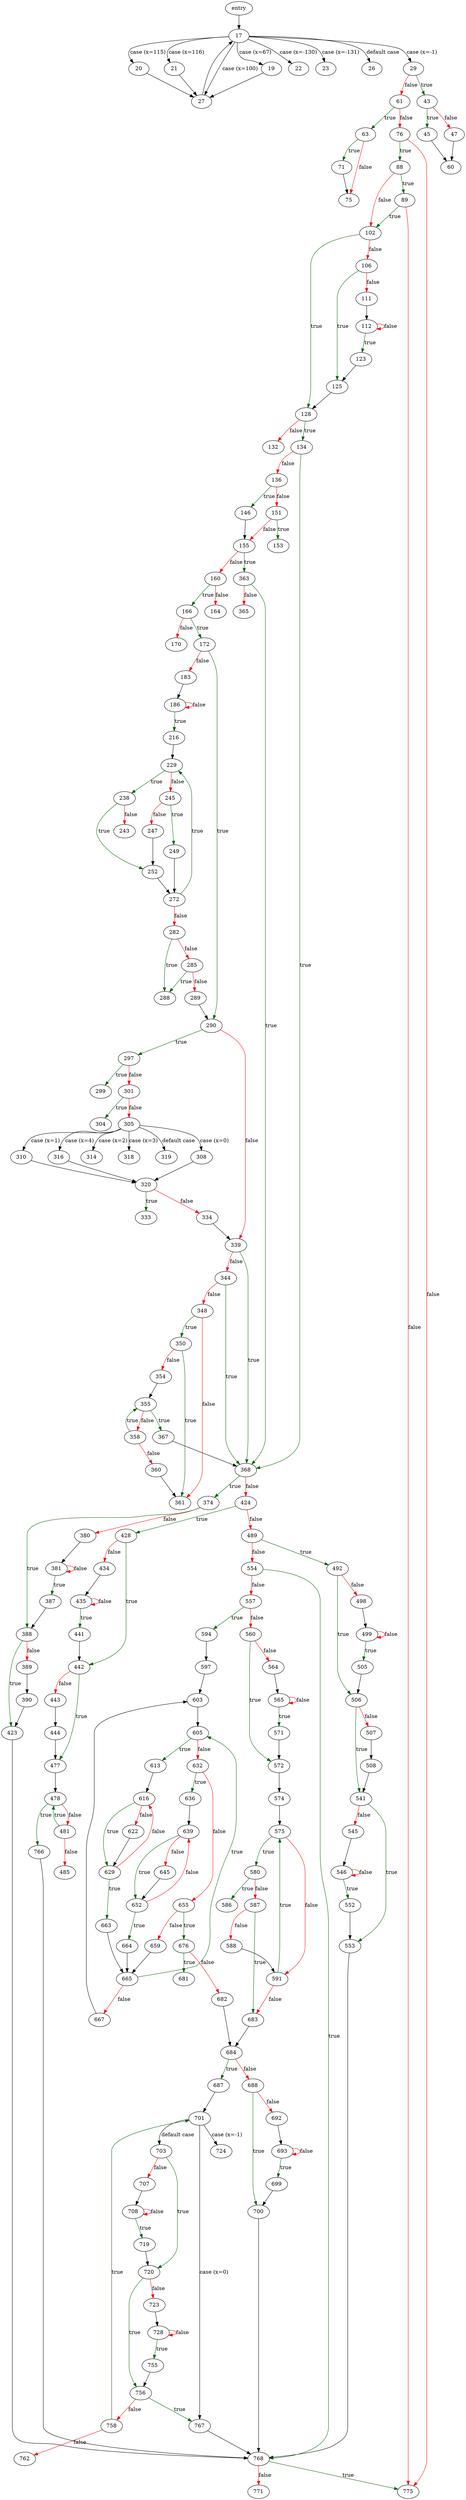 digraph "main" {
	// Node definitions.
	2 [label=entry];
	17;
	19;
	20;
	21;
	22;
	23;
	26;
	27;
	29;
	43;
	45;
	47;
	60;
	61;
	63;
	71;
	75;
	76;
	88;
	89;
	102;
	106;
	111;
	112;
	123;
	125;
	128;
	132;
	134;
	136;
	146;
	151;
	153;
	155;
	160;
	164;
	166;
	170;
	172;
	183;
	186;
	216;
	229;
	238;
	243;
	245;
	247;
	249;
	252;
	272;
	282;
	285;
	288;
	289;
	290;
	297;
	299;
	301;
	304;
	305;
	308;
	310;
	314;
	316;
	318;
	319;
	320;
	333;
	334;
	339;
	344;
	348;
	350;
	354;
	355;
	358;
	360;
	361;
	363;
	365;
	367;
	368;
	374;
	380;
	381;
	387;
	388;
	389;
	390;
	423;
	424;
	428;
	434;
	435;
	441;
	442;
	443;
	444;
	477;
	478;
	481;
	485;
	489;
	492;
	498;
	499;
	505;
	506;
	507;
	508;
	541;
	545;
	546;
	552;
	553;
	554;
	557;
	560;
	564;
	565;
	571;
	572;
	574;
	575;
	580;
	586;
	587;
	588;
	591;
	594;
	597;
	603;
	605;
	613;
	616;
	622;
	629;
	632;
	636;
	639;
	645;
	652;
	655;
	659;
	663;
	664;
	665;
	667;
	676;
	681;
	682;
	683;
	684;
	687;
	688;
	692;
	693;
	699;
	700;
	701;
	703;
	707;
	708;
	719;
	720;
	723;
	724;
	728;
	755;
	756;
	758;
	762;
	766;
	767;
	768;
	771;
	775;

	// Edge definitions.
	2 -> 17;
	17 -> 19 [label="case (x=67)"];
	17 -> 20 [label="case (x=115)"];
	17 -> 21 [label="case (x=116)"];
	17 -> 22 [label="case (x=-130)"];
	17 -> 23 [label="case (x=-131)"];
	17 -> 26 [label="default case"];
	17 -> 27 [label="case (x=100)"];
	17 -> 29 [label="case (x=-1)"];
	19 -> 27;
	20 -> 27;
	21 -> 27;
	27 -> 17;
	29 -> 43 [
		color=darkgreen
		label=true
	];
	29 -> 61 [
		color=red
		label=false
	];
	43 -> 45 [
		color=darkgreen
		label=true
	];
	43 -> 47 [
		color=red
		label=false
	];
	45 -> 60;
	47 -> 60;
	61 -> 63 [
		color=darkgreen
		label=true
	];
	61 -> 76 [
		color=red
		label=false
	];
	63 -> 71 [
		color=darkgreen
		label=true
	];
	63 -> 75 [
		color=red
		label=false
	];
	71 -> 75;
	76 -> 88 [
		color=darkgreen
		label=true
	];
	76 -> 775 [
		color=red
		label=false
	];
	88 -> 89 [
		color=darkgreen
		label=true
	];
	88 -> 102 [
		color=red
		label=false
	];
	89 -> 102 [
		color=darkgreen
		label=true
	];
	89 -> 775 [
		color=red
		label=false
	];
	102 -> 106 [
		color=red
		label=false
	];
	102 -> 128 [
		color=darkgreen
		label=true
	];
	106 -> 111 [
		color=red
		label=false
	];
	106 -> 125 [
		color=darkgreen
		label=true
	];
	111 -> 112;
	112 -> 112 [
		color=red
		label=false
	];
	112 -> 123 [
		color=darkgreen
		label=true
	];
	123 -> 125;
	125 -> 128;
	128 -> 132 [
		color=red
		label=false
	];
	128 -> 134 [
		color=darkgreen
		label=true
	];
	134 -> 136 [
		color=red
		label=false
	];
	134 -> 368 [
		color=darkgreen
		label=true
	];
	136 -> 146 [
		color=darkgreen
		label=true
	];
	136 -> 151 [
		color=red
		label=false
	];
	146 -> 155;
	151 -> 153 [
		color=darkgreen
		label=true
	];
	151 -> 155 [
		color=red
		label=false
	];
	155 -> 160 [
		color=red
		label=false
	];
	155 -> 363 [
		color=darkgreen
		label=true
	];
	160 -> 164 [
		color=red
		label=false
	];
	160 -> 166 [
		color=darkgreen
		label=true
	];
	166 -> 170 [
		color=red
		label=false
	];
	166 -> 172 [
		color=darkgreen
		label=true
	];
	172 -> 183 [
		color=red
		label=false
	];
	172 -> 290 [
		color=darkgreen
		label=true
	];
	183 -> 186;
	186 -> 186 [
		color=red
		label=false
	];
	186 -> 216 [
		color=darkgreen
		label=true
	];
	216 -> 229;
	229 -> 238 [
		color=darkgreen
		label=true
	];
	229 -> 245 [
		color=red
		label=false
	];
	238 -> 243 [
		color=red
		label=false
	];
	238 -> 252 [
		color=darkgreen
		label=true
	];
	245 -> 247 [
		color=red
		label=false
	];
	245 -> 249 [
		color=darkgreen
		label=true
	];
	247 -> 252;
	249 -> 272;
	252 -> 272;
	272 -> 229 [
		color=darkgreen
		label=true
	];
	272 -> 282 [
		color=red
		label=false
	];
	282 -> 285 [
		color=red
		label=false
	];
	282 -> 288 [
		color=darkgreen
		label=true
	];
	285 -> 288 [
		color=darkgreen
		label=true
	];
	285 -> 289 [
		color=red
		label=false
	];
	289 -> 290;
	290 -> 297 [
		color=darkgreen
		label=true
	];
	290 -> 339 [
		color=red
		label=false
	];
	297 -> 299 [
		color=darkgreen
		label=true
	];
	297 -> 301 [
		color=red
		label=false
	];
	301 -> 304 [
		color=darkgreen
		label=true
	];
	301 -> 305 [
		color=red
		label=false
	];
	305 -> 308 [label="case (x=0)"];
	305 -> 310 [label="case (x=1)"];
	305 -> 314 [label="case (x=2)"];
	305 -> 316 [label="case (x=4)"];
	305 -> 318 [label="case (x=3)"];
	305 -> 319 [label="default case"];
	308 -> 320;
	310 -> 320;
	316 -> 320;
	320 -> 333 [
		color=darkgreen
		label=true
	];
	320 -> 334 [
		color=red
		label=false
	];
	334 -> 339;
	339 -> 344 [
		color=red
		label=false
	];
	339 -> 368 [
		color=darkgreen
		label=true
	];
	344 -> 348 [
		color=red
		label=false
	];
	344 -> 368 [
		color=darkgreen
		label=true
	];
	348 -> 350 [
		color=darkgreen
		label=true
	];
	348 -> 361 [
		color=red
		label=false
	];
	350 -> 354 [
		color=red
		label=false
	];
	350 -> 361 [
		color=darkgreen
		label=true
	];
	354 -> 355;
	355 -> 358 [
		color=red
		label=false
	];
	355 -> 367 [
		color=darkgreen
		label=true
	];
	358 -> 355 [
		color=darkgreen
		label=true
	];
	358 -> 360 [
		color=red
		label=false
	];
	360 -> 361;
	363 -> 365 [
		color=red
		label=false
	];
	363 -> 368 [
		color=darkgreen
		label=true
	];
	367 -> 368;
	368 -> 374 [
		color=darkgreen
		label=true
	];
	368 -> 424 [
		color=red
		label=false
	];
	374 -> 380 [
		color=red
		label=false
	];
	374 -> 388 [
		color=darkgreen
		label=true
	];
	380 -> 381;
	381 -> 381 [
		color=red
		label=false
	];
	381 -> 387 [
		color=darkgreen
		label=true
	];
	387 -> 388;
	388 -> 389 [
		color=red
		label=false
	];
	388 -> 423 [
		color=darkgreen
		label=true
	];
	389 -> 390;
	390 -> 423;
	423 -> 768;
	424 -> 428 [
		color=darkgreen
		label=true
	];
	424 -> 489 [
		color=red
		label=false
	];
	428 -> 434 [
		color=red
		label=false
	];
	428 -> 442 [
		color=darkgreen
		label=true
	];
	434 -> 435;
	435 -> 435 [
		color=red
		label=false
	];
	435 -> 441 [
		color=darkgreen
		label=true
	];
	441 -> 442;
	442 -> 443 [
		color=red
		label=false
	];
	442 -> 477 [
		color=darkgreen
		label=true
	];
	443 -> 444;
	444 -> 477;
	477 -> 478;
	478 -> 481 [
		color=red
		label=false
	];
	478 -> 766 [
		color=darkgreen
		label=true
	];
	481 -> 478 [
		color=darkgreen
		label=true
	];
	481 -> 485 [
		color=red
		label=false
	];
	489 -> 492 [
		color=darkgreen
		label=true
	];
	489 -> 554 [
		color=red
		label=false
	];
	492 -> 498 [
		color=red
		label=false
	];
	492 -> 506 [
		color=darkgreen
		label=true
	];
	498 -> 499;
	499 -> 499 [
		color=red
		label=false
	];
	499 -> 505 [
		color=darkgreen
		label=true
	];
	505 -> 506;
	506 -> 507 [
		color=red
		label=false
	];
	506 -> 541 [
		color=darkgreen
		label=true
	];
	507 -> 508;
	508 -> 541;
	541 -> 545 [
		color=red
		label=false
	];
	541 -> 553 [
		color=darkgreen
		label=true
	];
	545 -> 546;
	546 -> 546 [
		color=red
		label=false
	];
	546 -> 552 [
		color=darkgreen
		label=true
	];
	552 -> 553;
	553 -> 768;
	554 -> 557 [
		color=red
		label=false
	];
	554 -> 768 [
		color=darkgreen
		label=true
	];
	557 -> 560 [
		color=red
		label=false
	];
	557 -> 594 [
		color=darkgreen
		label=true
	];
	560 -> 564 [
		color=red
		label=false
	];
	560 -> 572 [
		color=darkgreen
		label=true
	];
	564 -> 565;
	565 -> 565 [
		color=red
		label=false
	];
	565 -> 571 [
		color=darkgreen
		label=true
	];
	571 -> 572;
	572 -> 574;
	574 -> 575;
	575 -> 580 [
		color=darkgreen
		label=true
	];
	575 -> 591 [
		color=red
		label=false
	];
	580 -> 586 [
		color=darkgreen
		label=true
	];
	580 -> 587 [
		color=red
		label=false
	];
	587 -> 588 [
		color=red
		label=false
	];
	587 -> 683 [
		color=darkgreen
		label=true
	];
	588 -> 591;
	591 -> 575 [
		color=darkgreen
		label=true
	];
	591 -> 683 [
		color=red
		label=false
	];
	594 -> 597;
	597 -> 603;
	603 -> 605;
	605 -> 613 [
		color=darkgreen
		label=true
	];
	605 -> 632 [
		color=red
		label=false
	];
	613 -> 616;
	616 -> 622 [
		color=red
		label=false
	];
	616 -> 629 [
		color=darkgreen
		label=true
	];
	622 -> 629;
	629 -> 616 [
		color=red
		label=false
	];
	629 -> 663 [
		color=darkgreen
		label=true
	];
	632 -> 636 [
		color=darkgreen
		label=true
	];
	632 -> 655 [
		color=red
		label=false
	];
	636 -> 639;
	639 -> 645 [
		color=red
		label=false
	];
	639 -> 652 [
		color=darkgreen
		label=true
	];
	645 -> 652;
	652 -> 639 [
		color=red
		label=false
	];
	652 -> 664 [
		color=darkgreen
		label=true
	];
	655 -> 659 [
		color=red
		label=false
	];
	655 -> 676 [
		color=darkgreen
		label=true
	];
	659 -> 665;
	663 -> 665;
	664 -> 665;
	665 -> 605 [
		color=darkgreen
		label=true
	];
	665 -> 667 [
		color=red
		label=false
	];
	667 -> 603;
	676 -> 681 [
		color=darkgreen
		label=true
	];
	676 -> 682 [
		color=red
		label=false
	];
	682 -> 684;
	683 -> 684;
	684 -> 687 [
		color=darkgreen
		label=true
	];
	684 -> 688 [
		color=red
		label=false
	];
	687 -> 701;
	688 -> 692 [
		color=red
		label=false
	];
	688 -> 700 [
		color=darkgreen
		label=true
	];
	692 -> 693;
	693 -> 693 [
		color=red
		label=false
	];
	693 -> 699 [
		color=darkgreen
		label=true
	];
	699 -> 700;
	700 -> 768;
	701 -> 703 [label="default case"];
	701 -> 724 [label="case (x=-1)"];
	701 -> 767 [label="case (x=0)"];
	703 -> 707 [
		color=red
		label=false
	];
	703 -> 720 [
		color=darkgreen
		label=true
	];
	707 -> 708;
	708 -> 708 [
		color=red
		label=false
	];
	708 -> 719 [
		color=darkgreen
		label=true
	];
	719 -> 720;
	720 -> 723 [
		color=red
		label=false
	];
	720 -> 756 [
		color=darkgreen
		label=true
	];
	723 -> 728;
	728 -> 728 [
		color=red
		label=false
	];
	728 -> 755 [
		color=darkgreen
		label=true
	];
	755 -> 756;
	756 -> 758 [
		color=red
		label=false
	];
	756 -> 767 [
		color=darkgreen
		label=true
	];
	758 -> 701 [
		color=darkgreen
		label=true
	];
	758 -> 762 [
		color=red
		label=false
	];
	766 -> 768;
	767 -> 768;
	768 -> 771 [
		color=red
		label=false
	];
	768 -> 775 [
		color=darkgreen
		label=true
	];
}